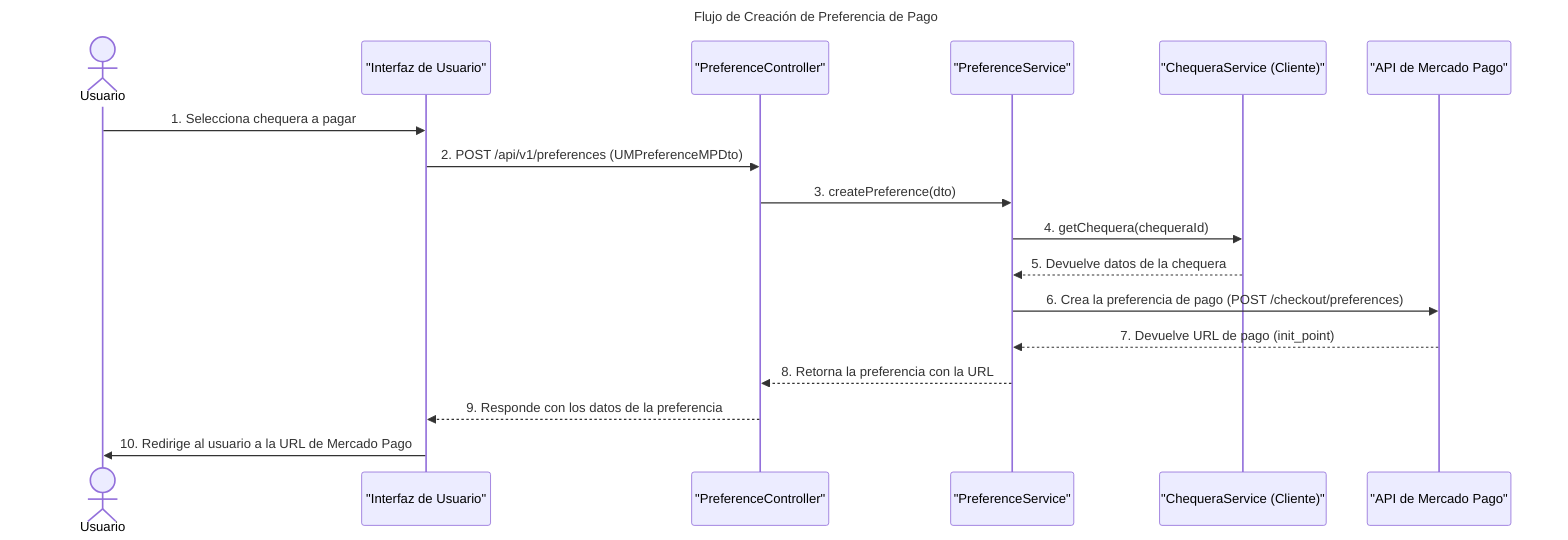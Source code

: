 sequenceDiagram
    title Flujo de Creación de Preferencia de Pago

    actor Usuario
    participant Frontend as "Interfaz de Usuario"
    participant PreferenceController as "PreferenceController"
    participant PreferenceService as "PreferenceService"
    participant ChequeraService as "ChequeraService (Cliente)"
    participant MP_API as "API de Mercado Pago"

    Usuario->>Frontend: 1. Selecciona chequera a pagar
    Frontend->>PreferenceController: 2. POST /api/v1/preferences (UMPreferenceMPDto)
    PreferenceController->>PreferenceService: 3. createPreference(dto)
    
    PreferenceService->>ChequeraService: 4. getChequera(chequeraId)
    ChequeraService-->>PreferenceService: 5. Devuelve datos de la chequera
    
    PreferenceService->>MP_API: 6. Crea la preferencia de pago (POST /checkout/preferences)
    MP_API-->>PreferenceService: 7. Devuelve URL de pago (init_point)
    
    PreferenceService-->>PreferenceController: 8. Retorna la preferencia con la URL
    PreferenceController-->>Frontend: 9. Responde con los datos de la preferencia
    Frontend->>Usuario: 10. Redirige al usuario a la URL de Mercado Pago